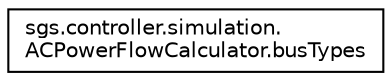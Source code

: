 digraph "Graphical Class Hierarchy"
{
  edge [fontname="Helvetica",fontsize="10",labelfontname="Helvetica",labelfontsize="10"];
  node [fontname="Helvetica",fontsize="10",shape=record];
  rankdir="LR";
  Node1 [label="sgs.controller.simulation.\lACPowerFlowCalculator.busTypes",height=0.2,width=0.4,color="black", fillcolor="white", style="filled",URL="$enumsgs_1_1controller_1_1simulation_1_1_a_c_power_flow_calculator_1_1bus_types.html"];
}
